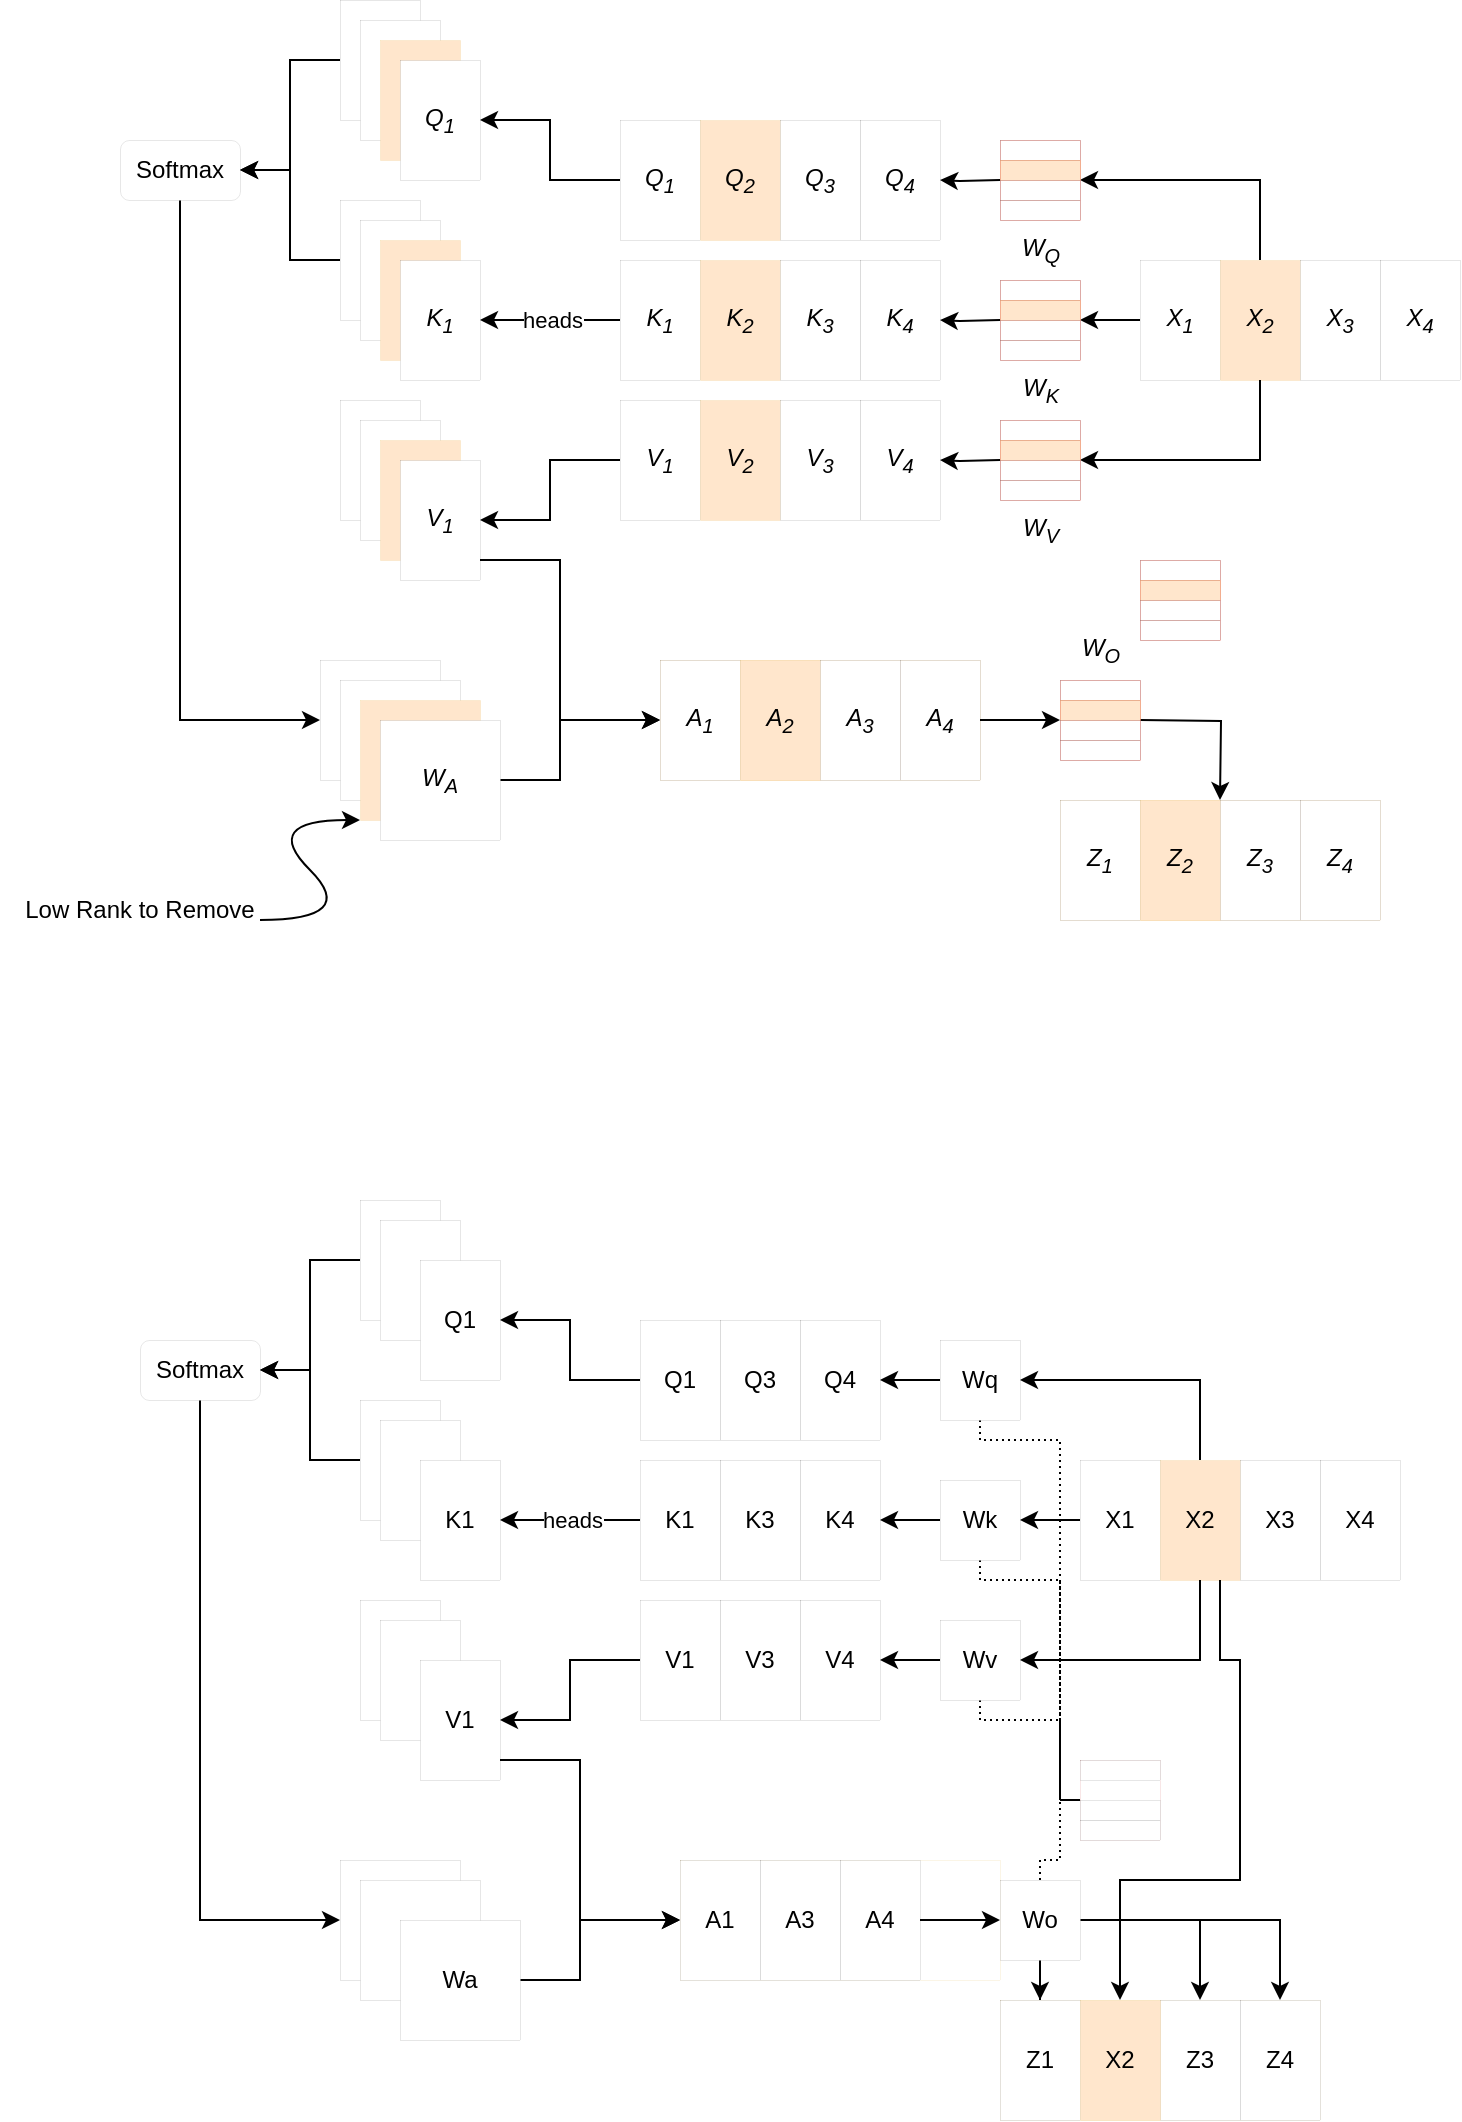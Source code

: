<mxfile version="27.0.1">
  <diagram name="第 1 页" id="ROMm_DaNwAMZsz36nzgL">
    <mxGraphModel dx="807" dy="462" grid="1" gridSize="10" guides="1" tooltips="1" connect="1" arrows="1" fold="1" page="1" pageScale="1" pageWidth="827" pageHeight="1169" math="0" shadow="0">
      <root>
        <mxCell id="0" />
        <mxCell id="1" parent="0" />
        <mxCell id="zPmClShUyptiGjfQgdNd-24" value="" style="group;strokeColor=none;fillColor=default;strokeWidth=0;" parent="1" vertex="1" connectable="0">
          <mxGeometry x="370" y="290" width="160" height="60" as="geometry" />
        </mxCell>
        <mxCell id="zPmClShUyptiGjfQgdNd-16" value="&lt;i&gt;V&lt;sub&gt;1&lt;/sub&gt;&lt;/i&gt;" style="rounded=0;whiteSpace=wrap;html=1;strokeWidth=0;" parent="zPmClShUyptiGjfQgdNd-24" vertex="1">
          <mxGeometry width="40" height="60" as="geometry" />
        </mxCell>
        <mxCell id="zPmClShUyptiGjfQgdNd-17" value="&lt;i&gt;V&lt;sub&gt;2&lt;/sub&gt;&lt;/i&gt;" style="rounded=0;whiteSpace=wrap;html=1;fillColor=#ffe6cc;strokeColor=#d79b00;strokeWidth=0;" parent="zPmClShUyptiGjfQgdNd-24" vertex="1">
          <mxGeometry x="40" width="40" height="60" as="geometry" />
        </mxCell>
        <mxCell id="zPmClShUyptiGjfQgdNd-18" value="&lt;i&gt;V&lt;sub&gt;3&lt;/sub&gt;&lt;/i&gt;" style="rounded=0;whiteSpace=wrap;html=1;strokeWidth=0;" parent="zPmClShUyptiGjfQgdNd-24" vertex="1">
          <mxGeometry x="80" width="40" height="60" as="geometry" />
        </mxCell>
        <mxCell id="zPmClShUyptiGjfQgdNd-19" value="&lt;i&gt;V&lt;sub&gt;4&lt;/sub&gt;&lt;/i&gt;" style="rounded=0;whiteSpace=wrap;html=1;strokeWidth=0;" parent="zPmClShUyptiGjfQgdNd-24" vertex="1">
          <mxGeometry x="120" width="40" height="60" as="geometry" />
        </mxCell>
        <mxCell id="zPmClShUyptiGjfQgdNd-25" value="" style="group;strokeWidth=0;" parent="1" vertex="1" connectable="0">
          <mxGeometry x="370" y="220" width="160" height="60" as="geometry" />
        </mxCell>
        <mxCell id="zPmClShUyptiGjfQgdNd-20" value="&lt;i&gt;K&lt;sub&gt;1&lt;/sub&gt;&lt;/i&gt;" style="rounded=0;whiteSpace=wrap;html=1;strokeWidth=0;" parent="zPmClShUyptiGjfQgdNd-25" vertex="1">
          <mxGeometry width="40" height="60" as="geometry" />
        </mxCell>
        <mxCell id="zPmClShUyptiGjfQgdNd-21" value="&lt;i&gt;K&lt;sub&gt;2&lt;/sub&gt;&lt;/i&gt;" style="rounded=0;whiteSpace=wrap;html=1;fillColor=#ffe6cc;strokeColor=#d79b00;strokeWidth=0;" parent="zPmClShUyptiGjfQgdNd-25" vertex="1">
          <mxGeometry x="40" width="40" height="60" as="geometry" />
        </mxCell>
        <mxCell id="zPmClShUyptiGjfQgdNd-22" value="&lt;i&gt;K&lt;sub&gt;3&lt;/sub&gt;&lt;/i&gt;" style="rounded=0;whiteSpace=wrap;html=1;strokeWidth=0;" parent="zPmClShUyptiGjfQgdNd-25" vertex="1">
          <mxGeometry x="80" width="40" height="60" as="geometry" />
        </mxCell>
        <mxCell id="zPmClShUyptiGjfQgdNd-23" value="&lt;i&gt;K&lt;sub&gt;4&lt;/sub&gt;&lt;/i&gt;" style="rounded=0;whiteSpace=wrap;html=1;strokeWidth=0;" parent="zPmClShUyptiGjfQgdNd-25" vertex="1">
          <mxGeometry x="120" width="40" height="60" as="geometry" />
        </mxCell>
        <mxCell id="zPmClShUyptiGjfQgdNd-26" value="" style="group;strokeWidth=0;" parent="1" vertex="1" connectable="0">
          <mxGeometry x="370" y="150" width="160" height="60" as="geometry" />
        </mxCell>
        <mxCell id="zPmClShUyptiGjfQgdNd-27" value="&lt;i&gt;Q&lt;sub&gt;1&lt;/sub&gt;&lt;/i&gt;" style="rounded=0;whiteSpace=wrap;html=1;strokeWidth=0;" parent="zPmClShUyptiGjfQgdNd-26" vertex="1">
          <mxGeometry width="40" height="60" as="geometry" />
        </mxCell>
        <mxCell id="zPmClShUyptiGjfQgdNd-28" value="&lt;i&gt;Q&lt;sub&gt;2&lt;/sub&gt;&lt;/i&gt;" style="rounded=0;whiteSpace=wrap;html=1;fillColor=#ffe6cc;strokeColor=#d79b00;strokeWidth=0;" parent="zPmClShUyptiGjfQgdNd-26" vertex="1">
          <mxGeometry x="40" width="40" height="60" as="geometry" />
        </mxCell>
        <mxCell id="zPmClShUyptiGjfQgdNd-29" value="&lt;i&gt;Q&lt;sub&gt;3&lt;/sub&gt;&lt;/i&gt;" style="rounded=0;whiteSpace=wrap;html=1;strokeWidth=0;" parent="zPmClShUyptiGjfQgdNd-26" vertex="1">
          <mxGeometry x="80" width="40" height="60" as="geometry" />
        </mxCell>
        <mxCell id="zPmClShUyptiGjfQgdNd-30" value="&lt;i&gt;Q&lt;sub&gt;4&lt;/sub&gt;&lt;/i&gt;" style="rounded=0;whiteSpace=wrap;html=1;strokeWidth=0;" parent="zPmClShUyptiGjfQgdNd-26" vertex="1">
          <mxGeometry x="120" width="40" height="60" as="geometry" />
        </mxCell>
        <mxCell id="zPmClShUyptiGjfQgdNd-31" value="" style="group;strokeWidth=0;" parent="1" vertex="1" connectable="0">
          <mxGeometry x="630" y="220" width="160" height="60" as="geometry" />
        </mxCell>
        <mxCell id="zPmClShUyptiGjfQgdNd-32" value="&lt;i&gt;X&lt;sub&gt;1&lt;/sub&gt;&lt;/i&gt;" style="rounded=0;whiteSpace=wrap;html=1;strokeWidth=0;" parent="zPmClShUyptiGjfQgdNd-31" vertex="1">
          <mxGeometry width="40" height="60" as="geometry" />
        </mxCell>
        <mxCell id="zPmClShUyptiGjfQgdNd-33" value="&lt;i&gt;X&lt;sub&gt;2&lt;/sub&gt;&lt;/i&gt;" style="rounded=0;whiteSpace=wrap;html=1;fillColor=#ffe6cc;strokeColor=#d79b00;strokeWidth=0;" parent="zPmClShUyptiGjfQgdNd-31" vertex="1">
          <mxGeometry x="40" width="40" height="60" as="geometry" />
        </mxCell>
        <mxCell id="zPmClShUyptiGjfQgdNd-34" value="&lt;i&gt;X&lt;sub&gt;3&lt;/sub&gt;&lt;/i&gt;" style="rounded=0;whiteSpace=wrap;html=1;strokeWidth=0;" parent="zPmClShUyptiGjfQgdNd-31" vertex="1">
          <mxGeometry x="80" width="40" height="60" as="geometry" />
        </mxCell>
        <mxCell id="zPmClShUyptiGjfQgdNd-35" value="&lt;i&gt;X&lt;sub&gt;4&lt;/sub&gt;&lt;/i&gt;" style="rounded=0;whiteSpace=wrap;html=1;strokeWidth=0;" parent="zPmClShUyptiGjfQgdNd-31" vertex="1">
          <mxGeometry x="120" width="40" height="60" as="geometry" />
        </mxCell>
        <mxCell id="zPmClShUyptiGjfQgdNd-46" value="" style="edgeStyle=orthogonalEdgeStyle;rounded=0;orthogonalLoop=1;jettySize=auto;html=1;" parent="1" target="zPmClShUyptiGjfQgdNd-30" edge="1">
          <mxGeometry relative="1" as="geometry">
            <mxPoint x="560" y="180" as="sourcePoint" />
          </mxGeometry>
        </mxCell>
        <mxCell id="zPmClShUyptiGjfQgdNd-42" style="edgeStyle=orthogonalEdgeStyle;rounded=0;orthogonalLoop=1;jettySize=auto;html=1;" parent="1" target="zPmClShUyptiGjfQgdNd-23" edge="1">
          <mxGeometry relative="1" as="geometry">
            <mxPoint x="560" y="250" as="sourcePoint" />
          </mxGeometry>
        </mxCell>
        <mxCell id="zPmClShUyptiGjfQgdNd-44" value="" style="edgeStyle=orthogonalEdgeStyle;rounded=0;orthogonalLoop=1;jettySize=auto;html=1;" parent="1" target="zPmClShUyptiGjfQgdNd-19" edge="1">
          <mxGeometry relative="1" as="geometry">
            <mxPoint x="560" y="320" as="sourcePoint" />
          </mxGeometry>
        </mxCell>
        <mxCell id="zPmClShUyptiGjfQgdNd-41" style="edgeStyle=orthogonalEdgeStyle;rounded=0;orthogonalLoop=1;jettySize=auto;html=1;entryX=1;entryY=0.5;entryDx=0;entryDy=0;" parent="1" source="zPmClShUyptiGjfQgdNd-32" edge="1">
          <mxGeometry relative="1" as="geometry">
            <mxPoint x="600" y="250" as="targetPoint" />
          </mxGeometry>
        </mxCell>
        <mxCell id="zPmClShUyptiGjfQgdNd-43" style="edgeStyle=orthogonalEdgeStyle;rounded=0;orthogonalLoop=1;jettySize=auto;html=1;entryX=1;entryY=0.5;entryDx=0;entryDy=0;" parent="1" source="zPmClShUyptiGjfQgdNd-33" edge="1">
          <mxGeometry relative="1" as="geometry">
            <Array as="points">
              <mxPoint x="690" y="320" />
            </Array>
            <mxPoint x="600" y="320" as="targetPoint" />
          </mxGeometry>
        </mxCell>
        <mxCell id="zPmClShUyptiGjfQgdNd-45" style="edgeStyle=orthogonalEdgeStyle;rounded=0;orthogonalLoop=1;jettySize=auto;html=1;entryX=1;entryY=0.5;entryDx=0;entryDy=0;" parent="1" source="zPmClShUyptiGjfQgdNd-33" edge="1">
          <mxGeometry relative="1" as="geometry">
            <Array as="points">
              <mxPoint x="690" y="180" />
            </Array>
            <mxPoint x="600" y="180" as="targetPoint" />
          </mxGeometry>
        </mxCell>
        <mxCell id="zPmClShUyptiGjfQgdNd-55" value="" style="group;strokeWidth=0;" parent="1" vertex="1" connectable="0">
          <mxGeometry x="230" y="90" width="70" height="90" as="geometry" />
        </mxCell>
        <mxCell id="zPmClShUyptiGjfQgdNd-49" value="" style="rounded=0;whiteSpace=wrap;html=1;strokeWidth=0;" parent="zPmClShUyptiGjfQgdNd-55" vertex="1">
          <mxGeometry width="40" height="60" as="geometry" />
        </mxCell>
        <mxCell id="zPmClShUyptiGjfQgdNd-51" value="" style="rounded=0;whiteSpace=wrap;html=1;strokeWidth=0;" parent="zPmClShUyptiGjfQgdNd-55" vertex="1">
          <mxGeometry x="10" y="10" width="40" height="60" as="geometry" />
        </mxCell>
        <mxCell id="zPmClShUyptiGjfQgdNd-52" value="" style="rounded=0;whiteSpace=wrap;html=1;fillColor=#ffe6cc;strokeColor=#d79b00;strokeWidth=0;" parent="zPmClShUyptiGjfQgdNd-55" vertex="1">
          <mxGeometry x="20" y="20" width="40" height="60" as="geometry" />
        </mxCell>
        <mxCell id="zPmClShUyptiGjfQgdNd-53" value="&lt;i&gt;Q&lt;sub&gt;1&lt;/sub&gt;&lt;/i&gt;" style="rounded=0;whiteSpace=wrap;html=1;strokeWidth=0;" parent="zPmClShUyptiGjfQgdNd-55" vertex="1">
          <mxGeometry x="30" y="30" width="40" height="60" as="geometry" />
        </mxCell>
        <mxCell id="zPmClShUyptiGjfQgdNd-67" value="" style="group;strokeWidth=0;" parent="1" vertex="1" connectable="0">
          <mxGeometry x="230" y="190" width="70" height="90" as="geometry" />
        </mxCell>
        <mxCell id="zPmClShUyptiGjfQgdNd-68" value="" style="rounded=0;whiteSpace=wrap;html=1;strokeWidth=0;" parent="zPmClShUyptiGjfQgdNd-67" vertex="1">
          <mxGeometry width="40" height="60" as="geometry" />
        </mxCell>
        <mxCell id="zPmClShUyptiGjfQgdNd-69" value="" style="rounded=0;whiteSpace=wrap;html=1;strokeWidth=0;" parent="zPmClShUyptiGjfQgdNd-67" vertex="1">
          <mxGeometry x="10" y="10" width="40" height="60" as="geometry" />
        </mxCell>
        <mxCell id="zPmClShUyptiGjfQgdNd-70" value="" style="rounded=0;whiteSpace=wrap;html=1;fillColor=#ffe6cc;strokeColor=#d79b00;strokeWidth=0;" parent="zPmClShUyptiGjfQgdNd-67" vertex="1">
          <mxGeometry x="20" y="20" width="40" height="60" as="geometry" />
        </mxCell>
        <mxCell id="zPmClShUyptiGjfQgdNd-71" value="&lt;i&gt;K&lt;sub&gt;1&lt;/sub&gt;&lt;/i&gt;" style="rounded=0;whiteSpace=wrap;html=1;strokeWidth=0;" parent="zPmClShUyptiGjfQgdNd-67" vertex="1">
          <mxGeometry x="30" y="30" width="40" height="60" as="geometry" />
        </mxCell>
        <mxCell id="zPmClShUyptiGjfQgdNd-72" value="" style="group;strokeWidth=0;" parent="1" vertex="1" connectable="0">
          <mxGeometry x="230" y="290" width="70" height="90" as="geometry" />
        </mxCell>
        <mxCell id="zPmClShUyptiGjfQgdNd-73" value="" style="rounded=0;whiteSpace=wrap;html=1;strokeWidth=0;" parent="zPmClShUyptiGjfQgdNd-72" vertex="1">
          <mxGeometry width="40" height="60" as="geometry" />
        </mxCell>
        <mxCell id="zPmClShUyptiGjfQgdNd-74" value="" style="rounded=0;whiteSpace=wrap;html=1;strokeWidth=0;" parent="zPmClShUyptiGjfQgdNd-72" vertex="1">
          <mxGeometry x="10" y="10" width="40" height="60" as="geometry" />
        </mxCell>
        <mxCell id="zPmClShUyptiGjfQgdNd-75" value="" style="rounded=0;whiteSpace=wrap;html=1;fillColor=#ffe6cc;strokeColor=#d79b00;strokeWidth=0;" parent="zPmClShUyptiGjfQgdNd-72" vertex="1">
          <mxGeometry x="20" y="20" width="40" height="60" as="geometry" />
        </mxCell>
        <mxCell id="zPmClShUyptiGjfQgdNd-76" value="&lt;i&gt;V&lt;sub&gt;1&lt;/sub&gt;&lt;/i&gt;" style="rounded=0;whiteSpace=wrap;html=1;strokeWidth=0;" parent="zPmClShUyptiGjfQgdNd-72" vertex="1">
          <mxGeometry x="30" y="30" width="40" height="60" as="geometry" />
        </mxCell>
        <mxCell id="zPmClShUyptiGjfQgdNd-77" value="" style="edgeStyle=orthogonalEdgeStyle;rounded=0;orthogonalLoop=1;jettySize=auto;html=1;" parent="1" source="zPmClShUyptiGjfQgdNd-27" target="zPmClShUyptiGjfQgdNd-53" edge="1">
          <mxGeometry relative="1" as="geometry">
            <Array as="points">
              <mxPoint x="335" y="180" />
              <mxPoint x="335" y="150" />
            </Array>
          </mxGeometry>
        </mxCell>
        <mxCell id="zPmClShUyptiGjfQgdNd-78" value="" style="edgeStyle=orthogonalEdgeStyle;rounded=0;orthogonalLoop=1;jettySize=auto;html=1;" parent="1" source="zPmClShUyptiGjfQgdNd-20" target="zPmClShUyptiGjfQgdNd-71" edge="1">
          <mxGeometry relative="1" as="geometry" />
        </mxCell>
        <mxCell id="zPmClShUyptiGjfQgdNd-116" value="heads" style="edgeLabel;html=1;align=center;verticalAlign=middle;resizable=0;points=[];" parent="zPmClShUyptiGjfQgdNd-78" vertex="1" connectable="0">
          <mxGeometry x="-0.012" y="2" relative="1" as="geometry">
            <mxPoint y="-2" as="offset" />
          </mxGeometry>
        </mxCell>
        <mxCell id="zPmClShUyptiGjfQgdNd-79" value="" style="edgeStyle=orthogonalEdgeStyle;rounded=0;orthogonalLoop=1;jettySize=auto;html=1;" parent="1" source="zPmClShUyptiGjfQgdNd-16" target="zPmClShUyptiGjfQgdNd-76" edge="1">
          <mxGeometry relative="1" as="geometry" />
        </mxCell>
        <mxCell id="zPmClShUyptiGjfQgdNd-88" value="" style="group" parent="1" vertex="1" connectable="0">
          <mxGeometry x="220" y="420" width="90" height="90" as="geometry" />
        </mxCell>
        <mxCell id="zPmClShUyptiGjfQgdNd-80" value="" style="rounded=0;whiteSpace=wrap;html=1;strokeWidth=0;" parent="zPmClShUyptiGjfQgdNd-88" vertex="1">
          <mxGeometry width="60" height="60" as="geometry" />
        </mxCell>
        <mxCell id="zPmClShUyptiGjfQgdNd-81" value="" style="rounded=0;whiteSpace=wrap;html=1;strokeWidth=0;" parent="zPmClShUyptiGjfQgdNd-88" vertex="1">
          <mxGeometry x="10" y="10" width="60" height="60" as="geometry" />
        </mxCell>
        <mxCell id="zPmClShUyptiGjfQgdNd-82" value="" style="rounded=0;whiteSpace=wrap;html=1;fillColor=#ffe6cc;strokeColor=#d79b00;strokeWidth=0;" parent="zPmClShUyptiGjfQgdNd-88" vertex="1">
          <mxGeometry x="20" y="20" width="60" height="60" as="geometry" />
        </mxCell>
        <mxCell id="zPmClShUyptiGjfQgdNd-103" style="edgeStyle=orthogonalEdgeStyle;rounded=0;orthogonalLoop=1;jettySize=auto;html=1;exitX=1;exitY=0.5;exitDx=0;exitDy=0;strokeWidth=1;" parent="zPmClShUyptiGjfQgdNd-88" source="zPmClShUyptiGjfQgdNd-83" edge="1">
          <mxGeometry relative="1" as="geometry">
            <mxPoint x="170" y="30.0" as="targetPoint" />
            <Array as="points">
              <mxPoint x="120" y="60" />
              <mxPoint x="120" y="30" />
            </Array>
          </mxGeometry>
        </mxCell>
        <mxCell id="zPmClShUyptiGjfQgdNd-83" value="&lt;i&gt;W&lt;sub&gt;A&lt;/sub&gt;&lt;/i&gt;" style="rounded=0;whiteSpace=wrap;html=1;strokeWidth=0;" parent="zPmClShUyptiGjfQgdNd-88" vertex="1">
          <mxGeometry x="30" y="30" width="60" height="60" as="geometry" />
        </mxCell>
        <mxCell id="zPmClShUyptiGjfQgdNd-95" style="edgeStyle=orthogonalEdgeStyle;rounded=0;orthogonalLoop=1;jettySize=auto;html=1;entryX=0;entryY=0.5;entryDx=0;entryDy=0;" parent="1" source="zPmClShUyptiGjfQgdNd-91" target="zPmClShUyptiGjfQgdNd-80" edge="1">
          <mxGeometry relative="1" as="geometry">
            <Array as="points">
              <mxPoint x="150" y="450" />
            </Array>
          </mxGeometry>
        </mxCell>
        <mxCell id="zPmClShUyptiGjfQgdNd-91" value="Softmax" style="rounded=1;whiteSpace=wrap;html=1;strokeWidth=0;" parent="1" vertex="1">
          <mxGeometry x="120" y="160" width="60" height="30" as="geometry" />
        </mxCell>
        <mxCell id="zPmClShUyptiGjfQgdNd-92" style="edgeStyle=orthogonalEdgeStyle;rounded=0;orthogonalLoop=1;jettySize=auto;html=1;entryX=1;entryY=0.5;entryDx=0;entryDy=0;" parent="1" source="zPmClShUyptiGjfQgdNd-49" target="zPmClShUyptiGjfQgdNd-91" edge="1">
          <mxGeometry relative="1" as="geometry" />
        </mxCell>
        <mxCell id="zPmClShUyptiGjfQgdNd-93" style="edgeStyle=orthogonalEdgeStyle;rounded=0;orthogonalLoop=1;jettySize=auto;html=1;exitX=0;exitY=0.5;exitDx=0;exitDy=0;entryX=1;entryY=0.5;entryDx=0;entryDy=0;" parent="1" source="zPmClShUyptiGjfQgdNd-68" target="zPmClShUyptiGjfQgdNd-91" edge="1">
          <mxGeometry relative="1" as="geometry" />
        </mxCell>
        <mxCell id="zPmClShUyptiGjfQgdNd-97" value="" style="group;fillColor=#ffe6cc;strokeColor=#d79b00;strokeWidth=0;" parent="1" vertex="1" connectable="0">
          <mxGeometry x="390" y="420" width="160" height="60" as="geometry" />
        </mxCell>
        <mxCell id="zPmClShUyptiGjfQgdNd-98" value="&lt;i&gt;A&lt;sub&gt;1&lt;/sub&gt;&lt;/i&gt;" style="rounded=0;whiteSpace=wrap;html=1;strokeWidth=0;" parent="zPmClShUyptiGjfQgdNd-97" vertex="1">
          <mxGeometry width="40" height="60" as="geometry" />
        </mxCell>
        <mxCell id="zPmClShUyptiGjfQgdNd-99" value="&lt;i&gt;A&lt;sub&gt;2&lt;/sub&gt;&lt;/i&gt;" style="rounded=0;whiteSpace=wrap;html=1;fillColor=#ffe6cc;strokeColor=#d79b00;strokeWidth=0;" parent="zPmClShUyptiGjfQgdNd-97" vertex="1">
          <mxGeometry x="40" width="40" height="60" as="geometry" />
        </mxCell>
        <mxCell id="zPmClShUyptiGjfQgdNd-100" value="&lt;i&gt;A&lt;sub&gt;3&lt;/sub&gt;&lt;/i&gt;" style="rounded=0;whiteSpace=wrap;html=1;strokeWidth=0;" parent="zPmClShUyptiGjfQgdNd-97" vertex="1">
          <mxGeometry x="80" width="40" height="60" as="geometry" />
        </mxCell>
        <mxCell id="zPmClShUyptiGjfQgdNd-101" value="&lt;i&gt;A&lt;sub&gt;4&lt;/sub&gt;&lt;/i&gt;" style="rounded=0;whiteSpace=wrap;html=1;strokeWidth=0;" parent="zPmClShUyptiGjfQgdNd-97" vertex="1">
          <mxGeometry x="120" width="40" height="60" as="geometry" />
        </mxCell>
        <mxCell id="zPmClShUyptiGjfQgdNd-102" style="edgeStyle=orthogonalEdgeStyle;rounded=0;orthogonalLoop=1;jettySize=auto;html=1;entryX=0;entryY=0.5;entryDx=0;entryDy=0;" parent="1" source="zPmClShUyptiGjfQgdNd-76" target="zPmClShUyptiGjfQgdNd-98" edge="1">
          <mxGeometry relative="1" as="geometry">
            <Array as="points">
              <mxPoint x="340" y="370" />
              <mxPoint x="340" y="450" />
            </Array>
          </mxGeometry>
        </mxCell>
        <mxCell id="zPmClShUyptiGjfQgdNd-113" value="" style="group;fillColor=#e51400;fontColor=#ffffff;strokeColor=#B20000;strokeWidth=0;" parent="1" vertex="1" connectable="0">
          <mxGeometry x="630" y="370" width="40" height="40" as="geometry" />
        </mxCell>
        <mxCell id="zPmClShUyptiGjfQgdNd-106" value="" style="whiteSpace=wrap;html=1;strokeWidth=0;" parent="zPmClShUyptiGjfQgdNd-113" vertex="1">
          <mxGeometry width="40" height="10" as="geometry" />
        </mxCell>
        <mxCell id="zPmClShUyptiGjfQgdNd-108" value="" style="whiteSpace=wrap;html=1;fillColor=#ffe6cc;strokeColor=#d79b00;strokeWidth=0;" parent="zPmClShUyptiGjfQgdNd-113" vertex="1">
          <mxGeometry y="10" width="40" height="10" as="geometry" />
        </mxCell>
        <mxCell id="zPmClShUyptiGjfQgdNd-109" value="" style="whiteSpace=wrap;html=1;strokeWidth=0;" parent="zPmClShUyptiGjfQgdNd-113" vertex="1">
          <mxGeometry y="20" width="40" height="10" as="geometry" />
        </mxCell>
        <mxCell id="zPmClShUyptiGjfQgdNd-110" value="" style="whiteSpace=wrap;html=1;strokeWidth=0;" parent="zPmClShUyptiGjfQgdNd-113" vertex="1">
          <mxGeometry y="30" width="40" height="10" as="geometry" />
        </mxCell>
        <mxCell id="zPmClShUyptiGjfQgdNd-122" value="Low Rank to Remove" style="text;html=1;align=center;verticalAlign=middle;whiteSpace=wrap;rounded=0;" parent="1" vertex="1">
          <mxGeometry x="60" y="530" width="140" height="30" as="geometry" />
        </mxCell>
        <mxCell id="zPmClShUyptiGjfQgdNd-123" value="" style="curved=1;endArrow=classic;html=1;rounded=0;" parent="1" edge="1">
          <mxGeometry width="50" height="50" relative="1" as="geometry">
            <mxPoint x="190" y="550" as="sourcePoint" />
            <mxPoint x="240" y="500" as="targetPoint" />
            <Array as="points">
              <mxPoint x="240" y="550" />
              <mxPoint x="190" y="500" />
            </Array>
          </mxGeometry>
        </mxCell>
        <mxCell id="-iVjem-Aw-oBZbqU4M_W-15" style="edgeStyle=orthogonalEdgeStyle;rounded=0;orthogonalLoop=1;jettySize=auto;html=1;exitX=1;exitY=0.5;exitDx=0;exitDy=0;" edge="1" parent="1">
          <mxGeometry relative="1" as="geometry">
            <mxPoint x="670" y="490" as="targetPoint" />
            <mxPoint x="630" y="450" as="sourcePoint" />
          </mxGeometry>
        </mxCell>
        <mxCell id="-iVjem-Aw-oBZbqU4M_W-8" value="" style="edgeStyle=orthogonalEdgeStyle;rounded=0;orthogonalLoop=1;jettySize=auto;html=1;" edge="1" parent="1" source="zPmClShUyptiGjfQgdNd-101">
          <mxGeometry relative="1" as="geometry">
            <mxPoint x="590" y="450" as="targetPoint" />
          </mxGeometry>
        </mxCell>
        <mxCell id="-iVjem-Aw-oBZbqU4M_W-10" value="" style="group;fillColor=#ffe6cc;strokeColor=#d79b00;strokeWidth=0;" vertex="1" connectable="0" parent="1">
          <mxGeometry x="590" y="490" width="160" height="60" as="geometry" />
        </mxCell>
        <mxCell id="-iVjem-Aw-oBZbqU4M_W-11" value="&lt;i&gt;Z&lt;sub&gt;1&lt;/sub&gt;&lt;/i&gt;" style="rounded=0;whiteSpace=wrap;html=1;strokeWidth=0;" vertex="1" parent="-iVjem-Aw-oBZbqU4M_W-10">
          <mxGeometry width="40" height="60" as="geometry" />
        </mxCell>
        <mxCell id="-iVjem-Aw-oBZbqU4M_W-12" value="&lt;i&gt;Z&lt;sub&gt;2&lt;/sub&gt;&lt;/i&gt;" style="rounded=0;whiteSpace=wrap;html=1;fillColor=#ffe6cc;strokeColor=#d79b00;strokeWidth=0;" vertex="1" parent="-iVjem-Aw-oBZbqU4M_W-10">
          <mxGeometry x="40" width="40" height="60" as="geometry" />
        </mxCell>
        <mxCell id="-iVjem-Aw-oBZbqU4M_W-13" value="&lt;i&gt;Z&lt;sub&gt;3&lt;/sub&gt;&lt;/i&gt;" style="rounded=0;whiteSpace=wrap;html=1;strokeWidth=0;" vertex="1" parent="-iVjem-Aw-oBZbqU4M_W-10">
          <mxGeometry x="80" width="40" height="60" as="geometry" />
        </mxCell>
        <mxCell id="-iVjem-Aw-oBZbqU4M_W-14" value="&lt;i&gt;Z&lt;sub&gt;4&lt;/sub&gt;&lt;/i&gt;" style="rounded=0;whiteSpace=wrap;html=1;strokeWidth=0;" vertex="1" parent="-iVjem-Aw-oBZbqU4M_W-10">
          <mxGeometry x="120" width="40" height="60" as="geometry" />
        </mxCell>
        <mxCell id="-iVjem-Aw-oBZbqU4M_W-16" value="" style="group;strokeColor=none;fillColor=none;strokeWidth=0;" vertex="1" connectable="0" parent="1">
          <mxGeometry x="380" y="890" width="160" height="60" as="geometry" />
        </mxCell>
        <mxCell id="-iVjem-Aw-oBZbqU4M_W-17" value="V1" style="rounded=0;whiteSpace=wrap;html=1;strokeWidth=0;" vertex="1" parent="-iVjem-Aw-oBZbqU4M_W-16">
          <mxGeometry width="40" height="60" as="geometry" />
        </mxCell>
        <mxCell id="-iVjem-Aw-oBZbqU4M_W-19" value="V3" style="rounded=0;whiteSpace=wrap;html=1;strokeWidth=0;" vertex="1" parent="-iVjem-Aw-oBZbqU4M_W-16">
          <mxGeometry x="40" width="40" height="60" as="geometry" />
        </mxCell>
        <mxCell id="-iVjem-Aw-oBZbqU4M_W-20" value="V4" style="rounded=0;whiteSpace=wrap;html=1;strokeWidth=0;" vertex="1" parent="-iVjem-Aw-oBZbqU4M_W-16">
          <mxGeometry x="80" width="40" height="60" as="geometry" />
        </mxCell>
        <mxCell id="-iVjem-Aw-oBZbqU4M_W-21" value="" style="group;strokeWidth=0;" vertex="1" connectable="0" parent="1">
          <mxGeometry x="380" y="820" width="160" height="60" as="geometry" />
        </mxCell>
        <mxCell id="-iVjem-Aw-oBZbqU4M_W-22" value="K1" style="rounded=0;whiteSpace=wrap;html=1;strokeWidth=0;" vertex="1" parent="-iVjem-Aw-oBZbqU4M_W-21">
          <mxGeometry width="40" height="60" as="geometry" />
        </mxCell>
        <mxCell id="-iVjem-Aw-oBZbqU4M_W-24" value="K3" style="rounded=0;whiteSpace=wrap;html=1;strokeWidth=0;" vertex="1" parent="-iVjem-Aw-oBZbqU4M_W-21">
          <mxGeometry x="40" width="40" height="60" as="geometry" />
        </mxCell>
        <mxCell id="-iVjem-Aw-oBZbqU4M_W-25" value="K4" style="rounded=0;whiteSpace=wrap;html=1;strokeWidth=0;" vertex="1" parent="-iVjem-Aw-oBZbqU4M_W-21">
          <mxGeometry x="80" width="40" height="60" as="geometry" />
        </mxCell>
        <mxCell id="-iVjem-Aw-oBZbqU4M_W-26" value="" style="group;strokeWidth=0;" vertex="1" connectable="0" parent="1">
          <mxGeometry x="380" y="750" width="160" height="60" as="geometry" />
        </mxCell>
        <mxCell id="-iVjem-Aw-oBZbqU4M_W-27" value="Q1" style="rounded=0;whiteSpace=wrap;html=1;strokeWidth=0;" vertex="1" parent="-iVjem-Aw-oBZbqU4M_W-26">
          <mxGeometry width="40" height="60" as="geometry" />
        </mxCell>
        <mxCell id="-iVjem-Aw-oBZbqU4M_W-29" value="Q3" style="rounded=0;whiteSpace=wrap;html=1;strokeWidth=0;" vertex="1" parent="-iVjem-Aw-oBZbqU4M_W-26">
          <mxGeometry x="40" width="40" height="60" as="geometry" />
        </mxCell>
        <mxCell id="-iVjem-Aw-oBZbqU4M_W-30" value="Q4" style="rounded=0;whiteSpace=wrap;html=1;strokeWidth=0;" vertex="1" parent="-iVjem-Aw-oBZbqU4M_W-26">
          <mxGeometry x="80" width="40" height="60" as="geometry" />
        </mxCell>
        <mxCell id="-iVjem-Aw-oBZbqU4M_W-31" value="" style="group;strokeWidth=0;" vertex="1" connectable="0" parent="1">
          <mxGeometry x="600" y="820" width="160" height="60" as="geometry" />
        </mxCell>
        <mxCell id="-iVjem-Aw-oBZbqU4M_W-32" value="X1" style="rounded=0;whiteSpace=wrap;html=1;strokeWidth=0;" vertex="1" parent="-iVjem-Aw-oBZbqU4M_W-31">
          <mxGeometry width="40" height="60" as="geometry" />
        </mxCell>
        <mxCell id="-iVjem-Aw-oBZbqU4M_W-33" value="X2" style="rounded=0;whiteSpace=wrap;html=1;fillColor=#ffe6cc;strokeColor=#d79b00;strokeWidth=0;" vertex="1" parent="-iVjem-Aw-oBZbqU4M_W-31">
          <mxGeometry x="40" width="40" height="60" as="geometry" />
        </mxCell>
        <mxCell id="-iVjem-Aw-oBZbqU4M_W-34" value="X3" style="rounded=0;whiteSpace=wrap;html=1;strokeWidth=0;" vertex="1" parent="-iVjem-Aw-oBZbqU4M_W-31">
          <mxGeometry x="80" width="40" height="60" as="geometry" />
        </mxCell>
        <mxCell id="-iVjem-Aw-oBZbqU4M_W-35" value="X4" style="rounded=0;whiteSpace=wrap;html=1;strokeWidth=0;" vertex="1" parent="-iVjem-Aw-oBZbqU4M_W-31">
          <mxGeometry x="120" width="40" height="60" as="geometry" />
        </mxCell>
        <mxCell id="-iVjem-Aw-oBZbqU4M_W-36" value="" style="edgeStyle=orthogonalEdgeStyle;rounded=0;orthogonalLoop=1;jettySize=auto;html=1;" edge="1" parent="1" source="-iVjem-Aw-oBZbqU4M_W-38" target="-iVjem-Aw-oBZbqU4M_W-30">
          <mxGeometry relative="1" as="geometry" />
        </mxCell>
        <mxCell id="-iVjem-Aw-oBZbqU4M_W-37" style="edgeStyle=orthogonalEdgeStyle;rounded=0;orthogonalLoop=1;jettySize=auto;html=1;entryX=0;entryY=0;entryDx=0;entryDy=0;dashed=1;dashPattern=1 2;endArrow=none;startFill=0;" edge="1" parent="1" source="-iVjem-Aw-oBZbqU4M_W-38" target="-iVjem-Aw-oBZbqU4M_W-86">
          <mxGeometry relative="1" as="geometry">
            <Array as="points">
              <mxPoint x="550" y="810" />
              <mxPoint x="590" y="810" />
              <mxPoint x="590" y="990" />
            </Array>
          </mxGeometry>
        </mxCell>
        <mxCell id="-iVjem-Aw-oBZbqU4M_W-38" value="Wq" style="whiteSpace=wrap;html=1;aspect=fixed;strokeWidth=0;" vertex="1" parent="1">
          <mxGeometry x="530" y="760" width="40" height="40" as="geometry" />
        </mxCell>
        <mxCell id="-iVjem-Aw-oBZbqU4M_W-39" style="edgeStyle=orthogonalEdgeStyle;rounded=0;orthogonalLoop=1;jettySize=auto;html=1;" edge="1" parent="1" source="-iVjem-Aw-oBZbqU4M_W-41" target="-iVjem-Aw-oBZbqU4M_W-25">
          <mxGeometry relative="1" as="geometry" />
        </mxCell>
        <mxCell id="-iVjem-Aw-oBZbqU4M_W-40" style="edgeStyle=orthogonalEdgeStyle;rounded=0;orthogonalLoop=1;jettySize=auto;html=1;entryX=0;entryY=0;entryDx=0;entryDy=0;dashed=1;dashPattern=1 2;endArrow=none;startFill=0;" edge="1" parent="1" source="-iVjem-Aw-oBZbqU4M_W-41" target="-iVjem-Aw-oBZbqU4M_W-86">
          <mxGeometry relative="1" as="geometry">
            <Array as="points">
              <mxPoint x="550" y="880" />
              <mxPoint x="590" y="880" />
              <mxPoint x="590" y="990" />
            </Array>
          </mxGeometry>
        </mxCell>
        <mxCell id="-iVjem-Aw-oBZbqU4M_W-41" value="Wk" style="whiteSpace=wrap;html=1;aspect=fixed;strokeWidth=0;" vertex="1" parent="1">
          <mxGeometry x="530" y="830" width="40" height="40" as="geometry" />
        </mxCell>
        <mxCell id="-iVjem-Aw-oBZbqU4M_W-42" value="" style="edgeStyle=orthogonalEdgeStyle;rounded=0;orthogonalLoop=1;jettySize=auto;html=1;" edge="1" parent="1" source="-iVjem-Aw-oBZbqU4M_W-44" target="-iVjem-Aw-oBZbqU4M_W-20">
          <mxGeometry relative="1" as="geometry" />
        </mxCell>
        <mxCell id="-iVjem-Aw-oBZbqU4M_W-43" style="edgeStyle=orthogonalEdgeStyle;rounded=0;orthogonalLoop=1;jettySize=auto;html=1;entryX=0;entryY=0;entryDx=0;entryDy=0;dashed=1;dashPattern=1 2;endArrow=none;startFill=0;strokeWidth=1;" edge="1" parent="1" source="-iVjem-Aw-oBZbqU4M_W-44" target="-iVjem-Aw-oBZbqU4M_W-86">
          <mxGeometry relative="1" as="geometry">
            <Array as="points">
              <mxPoint x="550" y="950" />
              <mxPoint x="590" y="950" />
              <mxPoint x="590" y="990" />
            </Array>
          </mxGeometry>
        </mxCell>
        <mxCell id="-iVjem-Aw-oBZbqU4M_W-44" value="Wv" style="whiteSpace=wrap;html=1;aspect=fixed;strokeWidth=0;" vertex="1" parent="1">
          <mxGeometry x="530" y="900" width="40" height="40" as="geometry" />
        </mxCell>
        <mxCell id="-iVjem-Aw-oBZbqU4M_W-45" style="edgeStyle=orthogonalEdgeStyle;rounded=0;orthogonalLoop=1;jettySize=auto;html=1;entryX=1;entryY=0.5;entryDx=0;entryDy=0;" edge="1" parent="1" source="-iVjem-Aw-oBZbqU4M_W-32" target="-iVjem-Aw-oBZbqU4M_W-41">
          <mxGeometry relative="1" as="geometry" />
        </mxCell>
        <mxCell id="-iVjem-Aw-oBZbqU4M_W-46" style="edgeStyle=orthogonalEdgeStyle;rounded=0;orthogonalLoop=1;jettySize=auto;html=1;entryX=1;entryY=0.5;entryDx=0;entryDy=0;" edge="1" parent="1" source="-iVjem-Aw-oBZbqU4M_W-33" target="-iVjem-Aw-oBZbqU4M_W-44">
          <mxGeometry relative="1" as="geometry">
            <Array as="points">
              <mxPoint x="660" y="920" />
            </Array>
          </mxGeometry>
        </mxCell>
        <mxCell id="-iVjem-Aw-oBZbqU4M_W-47" style="edgeStyle=orthogonalEdgeStyle;rounded=0;orthogonalLoop=1;jettySize=auto;html=1;entryX=1;entryY=0.5;entryDx=0;entryDy=0;" edge="1" parent="1" source="-iVjem-Aw-oBZbqU4M_W-33" target="-iVjem-Aw-oBZbqU4M_W-38">
          <mxGeometry relative="1" as="geometry">
            <Array as="points">
              <mxPoint x="660" y="780" />
            </Array>
          </mxGeometry>
        </mxCell>
        <mxCell id="-iVjem-Aw-oBZbqU4M_W-48" value="" style="group;strokeWidth=0;" vertex="1" connectable="0" parent="1">
          <mxGeometry x="240" y="690" width="70" height="90" as="geometry" />
        </mxCell>
        <mxCell id="-iVjem-Aw-oBZbqU4M_W-49" value="" style="rounded=0;whiteSpace=wrap;html=1;strokeWidth=0;" vertex="1" parent="-iVjem-Aw-oBZbqU4M_W-48">
          <mxGeometry width="40" height="60" as="geometry" />
        </mxCell>
        <mxCell id="-iVjem-Aw-oBZbqU4M_W-50" value="" style="rounded=0;whiteSpace=wrap;html=1;strokeWidth=0;" vertex="1" parent="-iVjem-Aw-oBZbqU4M_W-48">
          <mxGeometry x="10" y="10" width="40" height="60" as="geometry" />
        </mxCell>
        <mxCell id="-iVjem-Aw-oBZbqU4M_W-52" value="Q1" style="rounded=0;whiteSpace=wrap;html=1;strokeWidth=0;" vertex="1" parent="-iVjem-Aw-oBZbqU4M_W-48">
          <mxGeometry x="30" y="30" width="40" height="60" as="geometry" />
        </mxCell>
        <mxCell id="-iVjem-Aw-oBZbqU4M_W-53" value="" style="group;strokeWidth=0;" vertex="1" connectable="0" parent="1">
          <mxGeometry x="240" y="790" width="70" height="90" as="geometry" />
        </mxCell>
        <mxCell id="-iVjem-Aw-oBZbqU4M_W-54" value="" style="rounded=0;whiteSpace=wrap;html=1;strokeWidth=0;" vertex="1" parent="-iVjem-Aw-oBZbqU4M_W-53">
          <mxGeometry width="40" height="60" as="geometry" />
        </mxCell>
        <mxCell id="-iVjem-Aw-oBZbqU4M_W-55" value="" style="rounded=0;whiteSpace=wrap;html=1;strokeWidth=0;" vertex="1" parent="-iVjem-Aw-oBZbqU4M_W-53">
          <mxGeometry x="10" y="10" width="40" height="60" as="geometry" />
        </mxCell>
        <mxCell id="-iVjem-Aw-oBZbqU4M_W-57" value="K1" style="rounded=0;whiteSpace=wrap;html=1;strokeWidth=0;" vertex="1" parent="-iVjem-Aw-oBZbqU4M_W-53">
          <mxGeometry x="30" y="30" width="40" height="60" as="geometry" />
        </mxCell>
        <mxCell id="-iVjem-Aw-oBZbqU4M_W-58" value="" style="group;strokeWidth=0;" vertex="1" connectable="0" parent="1">
          <mxGeometry x="240" y="890" width="70" height="90" as="geometry" />
        </mxCell>
        <mxCell id="-iVjem-Aw-oBZbqU4M_W-59" value="" style="rounded=0;whiteSpace=wrap;html=1;strokeWidth=0;" vertex="1" parent="-iVjem-Aw-oBZbqU4M_W-58">
          <mxGeometry width="40" height="60" as="geometry" />
        </mxCell>
        <mxCell id="-iVjem-Aw-oBZbqU4M_W-60" value="" style="rounded=0;whiteSpace=wrap;html=1;strokeWidth=0;" vertex="1" parent="-iVjem-Aw-oBZbqU4M_W-58">
          <mxGeometry x="10" y="10" width="40" height="60" as="geometry" />
        </mxCell>
        <mxCell id="-iVjem-Aw-oBZbqU4M_W-62" value="V1" style="rounded=0;whiteSpace=wrap;html=1;strokeWidth=0;" vertex="1" parent="-iVjem-Aw-oBZbqU4M_W-58">
          <mxGeometry x="30" y="30" width="40" height="60" as="geometry" />
        </mxCell>
        <mxCell id="-iVjem-Aw-oBZbqU4M_W-63" value="" style="edgeStyle=orthogonalEdgeStyle;rounded=0;orthogonalLoop=1;jettySize=auto;html=1;" edge="1" parent="1" source="-iVjem-Aw-oBZbqU4M_W-27" target="-iVjem-Aw-oBZbqU4M_W-52">
          <mxGeometry relative="1" as="geometry">
            <Array as="points">
              <mxPoint x="345" y="780" />
              <mxPoint x="345" y="750" />
            </Array>
          </mxGeometry>
        </mxCell>
        <mxCell id="-iVjem-Aw-oBZbqU4M_W-64" value="" style="edgeStyle=orthogonalEdgeStyle;rounded=0;orthogonalLoop=1;jettySize=auto;html=1;" edge="1" parent="1" source="-iVjem-Aw-oBZbqU4M_W-22" target="-iVjem-Aw-oBZbqU4M_W-57">
          <mxGeometry relative="1" as="geometry" />
        </mxCell>
        <mxCell id="-iVjem-Aw-oBZbqU4M_W-65" value="heads" style="edgeLabel;html=1;align=center;verticalAlign=middle;resizable=0;points=[];" vertex="1" connectable="0" parent="-iVjem-Aw-oBZbqU4M_W-64">
          <mxGeometry x="-0.012" y="2" relative="1" as="geometry">
            <mxPoint y="-2" as="offset" />
          </mxGeometry>
        </mxCell>
        <mxCell id="-iVjem-Aw-oBZbqU4M_W-66" value="" style="edgeStyle=orthogonalEdgeStyle;rounded=0;orthogonalLoop=1;jettySize=auto;html=1;" edge="1" parent="1" source="-iVjem-Aw-oBZbqU4M_W-17" target="-iVjem-Aw-oBZbqU4M_W-62">
          <mxGeometry relative="1" as="geometry" />
        </mxCell>
        <mxCell id="-iVjem-Aw-oBZbqU4M_W-67" value="" style="group" vertex="1" connectable="0" parent="1">
          <mxGeometry x="230" y="1020" width="90" height="90" as="geometry" />
        </mxCell>
        <mxCell id="-iVjem-Aw-oBZbqU4M_W-68" value="" style="rounded=0;whiteSpace=wrap;html=1;strokeWidth=0;" vertex="1" parent="-iVjem-Aw-oBZbqU4M_W-67">
          <mxGeometry width="60" height="60" as="geometry" />
        </mxCell>
        <mxCell id="-iVjem-Aw-oBZbqU4M_W-69" value="" style="rounded=0;whiteSpace=wrap;html=1;strokeWidth=0;" vertex="1" parent="-iVjem-Aw-oBZbqU4M_W-67">
          <mxGeometry x="10" y="10" width="60" height="60" as="geometry" />
        </mxCell>
        <mxCell id="-iVjem-Aw-oBZbqU4M_W-71" style="edgeStyle=orthogonalEdgeStyle;rounded=0;orthogonalLoop=1;jettySize=auto;html=1;exitX=1;exitY=0.5;exitDx=0;exitDy=0;strokeWidth=1;" edge="1" parent="-iVjem-Aw-oBZbqU4M_W-67" source="-iVjem-Aw-oBZbqU4M_W-72">
          <mxGeometry relative="1" as="geometry">
            <mxPoint x="170" y="30.0" as="targetPoint" />
            <Array as="points">
              <mxPoint x="120" y="60" />
              <mxPoint x="120" y="30" />
            </Array>
          </mxGeometry>
        </mxCell>
        <mxCell id="-iVjem-Aw-oBZbqU4M_W-72" value="Wa" style="rounded=0;whiteSpace=wrap;html=1;strokeWidth=0;" vertex="1" parent="-iVjem-Aw-oBZbqU4M_W-67">
          <mxGeometry x="30" y="30" width="60" height="60" as="geometry" />
        </mxCell>
        <mxCell id="-iVjem-Aw-oBZbqU4M_W-73" style="edgeStyle=orthogonalEdgeStyle;rounded=0;orthogonalLoop=1;jettySize=auto;html=1;entryX=0;entryY=0.5;entryDx=0;entryDy=0;" edge="1" parent="1" source="-iVjem-Aw-oBZbqU4M_W-74" target="-iVjem-Aw-oBZbqU4M_W-68">
          <mxGeometry relative="1" as="geometry">
            <Array as="points">
              <mxPoint x="160" y="1050" />
            </Array>
          </mxGeometry>
        </mxCell>
        <mxCell id="-iVjem-Aw-oBZbqU4M_W-74" value="Softmax" style="rounded=1;whiteSpace=wrap;html=1;strokeWidth=0;" vertex="1" parent="1">
          <mxGeometry x="130" y="760" width="60" height="30" as="geometry" />
        </mxCell>
        <mxCell id="-iVjem-Aw-oBZbqU4M_W-75" style="edgeStyle=orthogonalEdgeStyle;rounded=0;orthogonalLoop=1;jettySize=auto;html=1;entryX=1;entryY=0.5;entryDx=0;entryDy=0;" edge="1" parent="1" source="-iVjem-Aw-oBZbqU4M_W-49" target="-iVjem-Aw-oBZbqU4M_W-74">
          <mxGeometry relative="1" as="geometry" />
        </mxCell>
        <mxCell id="-iVjem-Aw-oBZbqU4M_W-76" style="edgeStyle=orthogonalEdgeStyle;rounded=0;orthogonalLoop=1;jettySize=auto;html=1;exitX=0;exitY=0.5;exitDx=0;exitDy=0;entryX=1;entryY=0.5;entryDx=0;entryDy=0;" edge="1" parent="1" source="-iVjem-Aw-oBZbqU4M_W-54" target="-iVjem-Aw-oBZbqU4M_W-74">
          <mxGeometry relative="1" as="geometry" />
        </mxCell>
        <mxCell id="-iVjem-Aw-oBZbqU4M_W-77" value="" style="group;fillColor=none;strokeColor=#d79b00;strokeWidth=0;" vertex="1" connectable="0" parent="1">
          <mxGeometry x="400" y="1020" width="160" height="60" as="geometry" />
        </mxCell>
        <mxCell id="-iVjem-Aw-oBZbqU4M_W-78" value="A1" style="rounded=0;whiteSpace=wrap;html=1;strokeWidth=0;" vertex="1" parent="-iVjem-Aw-oBZbqU4M_W-77">
          <mxGeometry width="40" height="60" as="geometry" />
        </mxCell>
        <mxCell id="-iVjem-Aw-oBZbqU4M_W-80" value="A3" style="rounded=0;whiteSpace=wrap;html=1;strokeWidth=0;" vertex="1" parent="-iVjem-Aw-oBZbqU4M_W-77">
          <mxGeometry x="40" width="40" height="60" as="geometry" />
        </mxCell>
        <mxCell id="-iVjem-Aw-oBZbqU4M_W-81" value="A4" style="rounded=0;whiteSpace=wrap;html=1;strokeWidth=0;" vertex="1" parent="-iVjem-Aw-oBZbqU4M_W-77">
          <mxGeometry x="80" width="40" height="60" as="geometry" />
        </mxCell>
        <mxCell id="-iVjem-Aw-oBZbqU4M_W-82" style="edgeStyle=orthogonalEdgeStyle;rounded=0;orthogonalLoop=1;jettySize=auto;html=1;entryX=0;entryY=0.5;entryDx=0;entryDy=0;" edge="1" parent="1" source="-iVjem-Aw-oBZbqU4M_W-62" target="-iVjem-Aw-oBZbqU4M_W-78">
          <mxGeometry relative="1" as="geometry">
            <Array as="points">
              <mxPoint x="350" y="970" />
              <mxPoint x="350" y="1050" />
            </Array>
          </mxGeometry>
        </mxCell>
        <mxCell id="-iVjem-Aw-oBZbqU4M_W-83" value="" style="group;fillColor=none;fontColor=#ffffff;strokeColor=#B20000;strokeWidth=0;" vertex="1" connectable="0" parent="1">
          <mxGeometry x="600" y="970" width="40" height="40" as="geometry" />
        </mxCell>
        <mxCell id="-iVjem-Aw-oBZbqU4M_W-84" value="" style="whiteSpace=wrap;html=1;strokeWidth=0;" vertex="1" parent="-iVjem-Aw-oBZbqU4M_W-83">
          <mxGeometry width="40" height="10" as="geometry" />
        </mxCell>
        <mxCell id="-iVjem-Aw-oBZbqU4M_W-86" value="" style="whiteSpace=wrap;html=1;strokeWidth=0;" vertex="1" parent="-iVjem-Aw-oBZbqU4M_W-83">
          <mxGeometry y="20" width="40" height="10" as="geometry" />
        </mxCell>
        <mxCell id="-iVjem-Aw-oBZbqU4M_W-87" value="" style="whiteSpace=wrap;html=1;strokeWidth=0;" vertex="1" parent="-iVjem-Aw-oBZbqU4M_W-83">
          <mxGeometry y="30" width="40" height="10" as="geometry" />
        </mxCell>
        <mxCell id="-iVjem-Aw-oBZbqU4M_W-90" style="edgeStyle=orthogonalEdgeStyle;rounded=0;orthogonalLoop=1;jettySize=auto;html=1;entryX=0;entryY=1;entryDx=0;entryDy=0;dashed=1;dashPattern=1 2;endArrow=none;startFill=0;" edge="1" parent="1" source="-iVjem-Aw-oBZbqU4M_W-92">
          <mxGeometry relative="1" as="geometry">
            <Array as="points">
              <mxPoint x="580" y="1020" />
              <mxPoint x="590" y="1020" />
              <mxPoint x="590" y="990" />
            </Array>
            <mxPoint x="600" y="990" as="targetPoint" />
          </mxGeometry>
        </mxCell>
        <mxCell id="-iVjem-Aw-oBZbqU4M_W-91" style="edgeStyle=orthogonalEdgeStyle;rounded=0;orthogonalLoop=1;jettySize=auto;html=1;exitX=1;exitY=0.5;exitDx=0;exitDy=0;entryX=0.5;entryY=0;entryDx=0;entryDy=0;" edge="1" parent="1" source="-iVjem-Aw-oBZbqU4M_W-92" target="-iVjem-Aw-oBZbqU4M_W-97">
          <mxGeometry relative="1" as="geometry">
            <mxPoint x="640" y="1090" as="targetPoint" />
          </mxGeometry>
        </mxCell>
        <mxCell id="-iVjem-Aw-oBZbqU4M_W-101" style="edgeStyle=orthogonalEdgeStyle;rounded=0;orthogonalLoop=1;jettySize=auto;html=1;entryX=0.5;entryY=0;entryDx=0;entryDy=0;" edge="1" parent="1" source="-iVjem-Aw-oBZbqU4M_W-92" target="-iVjem-Aw-oBZbqU4M_W-98">
          <mxGeometry relative="1" as="geometry" />
        </mxCell>
        <mxCell id="-iVjem-Aw-oBZbqU4M_W-102" style="edgeStyle=orthogonalEdgeStyle;rounded=0;orthogonalLoop=1;jettySize=auto;html=1;entryX=0.5;entryY=0;entryDx=0;entryDy=0;" edge="1" parent="1" source="-iVjem-Aw-oBZbqU4M_W-92" target="-iVjem-Aw-oBZbqU4M_W-95">
          <mxGeometry relative="1" as="geometry" />
        </mxCell>
        <mxCell id="-iVjem-Aw-oBZbqU4M_W-92" value="Wo" style="whiteSpace=wrap;html=1;aspect=fixed;strokeWidth=0;" vertex="1" parent="1">
          <mxGeometry x="560" y="1030" width="40" height="40" as="geometry" />
        </mxCell>
        <mxCell id="-iVjem-Aw-oBZbqU4M_W-93" value="" style="edgeStyle=orthogonalEdgeStyle;rounded=0;orthogonalLoop=1;jettySize=auto;html=1;" edge="1" parent="1" source="-iVjem-Aw-oBZbqU4M_W-81" target="-iVjem-Aw-oBZbqU4M_W-92">
          <mxGeometry relative="1" as="geometry" />
        </mxCell>
        <mxCell id="-iVjem-Aw-oBZbqU4M_W-94" value="" style="group;fillColor=none;strokeColor=#d79b00;strokeWidth=0;" vertex="1" connectable="0" parent="1">
          <mxGeometry x="560" y="1090" width="160" height="60" as="geometry" />
        </mxCell>
        <mxCell id="-iVjem-Aw-oBZbqU4M_W-95" value="Z1" style="rounded=0;whiteSpace=wrap;html=1;strokeWidth=0;" vertex="1" parent="-iVjem-Aw-oBZbqU4M_W-94">
          <mxGeometry width="40" height="60" as="geometry" />
        </mxCell>
        <mxCell id="-iVjem-Aw-oBZbqU4M_W-97" value="Z3" style="rounded=0;whiteSpace=wrap;html=1;strokeWidth=0;" vertex="1" parent="-iVjem-Aw-oBZbqU4M_W-94">
          <mxGeometry x="80" width="40" height="60" as="geometry" />
        </mxCell>
        <mxCell id="-iVjem-Aw-oBZbqU4M_W-98" value="Z4" style="rounded=0;whiteSpace=wrap;html=1;strokeWidth=0;" vertex="1" parent="-iVjem-Aw-oBZbqU4M_W-94">
          <mxGeometry x="120" width="40" height="60" as="geometry" />
        </mxCell>
        <mxCell id="-iVjem-Aw-oBZbqU4M_W-99" value="X2" style="rounded=0;whiteSpace=wrap;html=1;fillColor=#ffe6cc;strokeColor=#d79b00;strokeWidth=0;" vertex="1" parent="-iVjem-Aw-oBZbqU4M_W-94">
          <mxGeometry x="40" width="40" height="60" as="geometry" />
        </mxCell>
        <mxCell id="-iVjem-Aw-oBZbqU4M_W-100" style="edgeStyle=orthogonalEdgeStyle;rounded=0;orthogonalLoop=1;jettySize=auto;html=1;exitX=0.75;exitY=1;exitDx=0;exitDy=0;" edge="1" parent="1" source="-iVjem-Aw-oBZbqU4M_W-33" target="-iVjem-Aw-oBZbqU4M_W-99">
          <mxGeometry relative="1" as="geometry">
            <Array as="points">
              <mxPoint x="670" y="920" />
              <mxPoint x="680" y="920" />
              <mxPoint x="680" y="1030" />
              <mxPoint x="620" y="1030" />
            </Array>
          </mxGeometry>
        </mxCell>
        <mxCell id="-iVjem-Aw-oBZbqU4M_W-104" value="&lt;i style=&quot;text-wrap-mode: wrap;&quot;&gt;W&lt;sub&gt;O&lt;/sub&gt;&lt;/i&gt;" style="text;html=1;align=center;verticalAlign=middle;resizable=0;points=[];autosize=1;strokeColor=none;fillColor=none;" vertex="1" parent="1">
          <mxGeometry x="590" y="400" width="40" height="30" as="geometry" />
        </mxCell>
        <mxCell id="-iVjem-Aw-oBZbqU4M_W-105" value="" style="group;fillColor=#e51400;fontColor=#ffffff;strokeColor=#B20000;strokeWidth=0;" vertex="1" connectable="0" parent="1">
          <mxGeometry x="590" y="430" width="40" height="40" as="geometry" />
        </mxCell>
        <mxCell id="-iVjem-Aw-oBZbqU4M_W-106" value="" style="whiteSpace=wrap;html=1;strokeWidth=0;" vertex="1" parent="-iVjem-Aw-oBZbqU4M_W-105">
          <mxGeometry width="40" height="10" as="geometry" />
        </mxCell>
        <mxCell id="-iVjem-Aw-oBZbqU4M_W-107" value="" style="whiteSpace=wrap;html=1;fillColor=#ffe6cc;strokeColor=#d79b00;strokeWidth=0;" vertex="1" parent="-iVjem-Aw-oBZbqU4M_W-105">
          <mxGeometry y="10" width="40" height="10" as="geometry" />
        </mxCell>
        <mxCell id="-iVjem-Aw-oBZbqU4M_W-108" value="" style="whiteSpace=wrap;html=1;strokeWidth=0;" vertex="1" parent="-iVjem-Aw-oBZbqU4M_W-105">
          <mxGeometry y="20" width="40" height="10" as="geometry" />
        </mxCell>
        <mxCell id="-iVjem-Aw-oBZbqU4M_W-109" value="" style="whiteSpace=wrap;html=1;strokeWidth=0;" vertex="1" parent="-iVjem-Aw-oBZbqU4M_W-105">
          <mxGeometry y="30" width="40" height="10" as="geometry" />
        </mxCell>
        <mxCell id="-iVjem-Aw-oBZbqU4M_W-110" value="&lt;i style=&quot;text-wrap-mode: wrap;&quot;&gt;W&lt;sub&gt;V&lt;/sub&gt;&lt;/i&gt;" style="text;html=1;align=center;verticalAlign=middle;resizable=0;points=[];autosize=1;strokeColor=none;fillColor=none;" vertex="1" parent="1">
          <mxGeometry x="560" y="340" width="40" height="30" as="geometry" />
        </mxCell>
        <mxCell id="-iVjem-Aw-oBZbqU4M_W-111" value="" style="group;fillColor=#e51400;fontColor=#ffffff;strokeColor=#B20000;strokeWidth=0;" vertex="1" connectable="0" parent="1">
          <mxGeometry x="560" y="300" width="40" height="40" as="geometry" />
        </mxCell>
        <mxCell id="-iVjem-Aw-oBZbqU4M_W-112" value="" style="whiteSpace=wrap;html=1;strokeWidth=0;" vertex="1" parent="-iVjem-Aw-oBZbqU4M_W-111">
          <mxGeometry width="40" height="10" as="geometry" />
        </mxCell>
        <mxCell id="-iVjem-Aw-oBZbqU4M_W-113" value="" style="whiteSpace=wrap;html=1;fillColor=#ffe6cc;strokeColor=#d79b00;strokeWidth=0;" vertex="1" parent="-iVjem-Aw-oBZbqU4M_W-111">
          <mxGeometry y="10" width="40" height="10" as="geometry" />
        </mxCell>
        <mxCell id="-iVjem-Aw-oBZbqU4M_W-114" value="" style="whiteSpace=wrap;html=1;strokeWidth=0;" vertex="1" parent="-iVjem-Aw-oBZbqU4M_W-111">
          <mxGeometry y="20" width="40" height="10" as="geometry" />
        </mxCell>
        <mxCell id="-iVjem-Aw-oBZbqU4M_W-115" value="" style="whiteSpace=wrap;html=1;strokeWidth=0;" vertex="1" parent="-iVjem-Aw-oBZbqU4M_W-111">
          <mxGeometry y="30" width="40" height="10" as="geometry" />
        </mxCell>
        <mxCell id="-iVjem-Aw-oBZbqU4M_W-116" value="&lt;i style=&quot;text-wrap-mode: wrap;&quot;&gt;W&lt;sub&gt;K&lt;/sub&gt;&lt;/i&gt;" style="text;html=1;align=center;verticalAlign=middle;resizable=0;points=[];autosize=1;strokeColor=none;fillColor=none;" vertex="1" parent="1">
          <mxGeometry x="560" y="270" width="40" height="30" as="geometry" />
        </mxCell>
        <mxCell id="-iVjem-Aw-oBZbqU4M_W-117" value="" style="group;fillColor=#e51400;fontColor=#ffffff;strokeColor=#B20000;strokeWidth=0;" vertex="1" connectable="0" parent="1">
          <mxGeometry x="560" y="230" width="40" height="40" as="geometry" />
        </mxCell>
        <mxCell id="-iVjem-Aw-oBZbqU4M_W-118" value="" style="whiteSpace=wrap;html=1;strokeWidth=0;" vertex="1" parent="-iVjem-Aw-oBZbqU4M_W-117">
          <mxGeometry width="40" height="10" as="geometry" />
        </mxCell>
        <mxCell id="-iVjem-Aw-oBZbqU4M_W-119" value="" style="whiteSpace=wrap;html=1;fillColor=#ffe6cc;strokeColor=#d79b00;strokeWidth=0;" vertex="1" parent="-iVjem-Aw-oBZbqU4M_W-117">
          <mxGeometry y="10" width="40" height="10" as="geometry" />
        </mxCell>
        <mxCell id="-iVjem-Aw-oBZbqU4M_W-120" value="" style="whiteSpace=wrap;html=1;strokeWidth=0;" vertex="1" parent="-iVjem-Aw-oBZbqU4M_W-117">
          <mxGeometry y="20" width="40" height="10" as="geometry" />
        </mxCell>
        <mxCell id="-iVjem-Aw-oBZbqU4M_W-121" value="" style="whiteSpace=wrap;html=1;strokeWidth=0;" vertex="1" parent="-iVjem-Aw-oBZbqU4M_W-117">
          <mxGeometry y="30" width="40" height="10" as="geometry" />
        </mxCell>
        <mxCell id="-iVjem-Aw-oBZbqU4M_W-123" value="&lt;i style=&quot;text-wrap-mode: wrap;&quot;&gt;W&lt;sub&gt;Q&lt;/sub&gt;&lt;/i&gt;" style="text;html=1;align=center;verticalAlign=middle;resizable=0;points=[];autosize=1;strokeColor=none;fillColor=none;" vertex="1" parent="1">
          <mxGeometry x="560" y="200" width="40" height="30" as="geometry" />
        </mxCell>
        <mxCell id="-iVjem-Aw-oBZbqU4M_W-124" value="" style="group;fillColor=#e51400;fontColor=#ffffff;strokeColor=#B20000;strokeWidth=0;" vertex="1" connectable="0" parent="1">
          <mxGeometry x="560" y="160" width="40" height="40" as="geometry" />
        </mxCell>
        <mxCell id="-iVjem-Aw-oBZbqU4M_W-125" value="" style="whiteSpace=wrap;html=1;strokeWidth=0;" vertex="1" parent="-iVjem-Aw-oBZbqU4M_W-124">
          <mxGeometry width="40" height="10" as="geometry" />
        </mxCell>
        <mxCell id="-iVjem-Aw-oBZbqU4M_W-126" value="" style="whiteSpace=wrap;html=1;fillColor=#ffe6cc;strokeColor=#d79b00;strokeWidth=0;" vertex="1" parent="-iVjem-Aw-oBZbqU4M_W-124">
          <mxGeometry y="10" width="40" height="10" as="geometry" />
        </mxCell>
        <mxCell id="-iVjem-Aw-oBZbqU4M_W-127" value="" style="whiteSpace=wrap;html=1;strokeWidth=0;" vertex="1" parent="-iVjem-Aw-oBZbqU4M_W-124">
          <mxGeometry y="20" width="40" height="10" as="geometry" />
        </mxCell>
        <mxCell id="-iVjem-Aw-oBZbqU4M_W-128" value="" style="whiteSpace=wrap;html=1;strokeWidth=0;" vertex="1" parent="-iVjem-Aw-oBZbqU4M_W-124">
          <mxGeometry y="30" width="40" height="10" as="geometry" />
        </mxCell>
      </root>
    </mxGraphModel>
  </diagram>
</mxfile>
